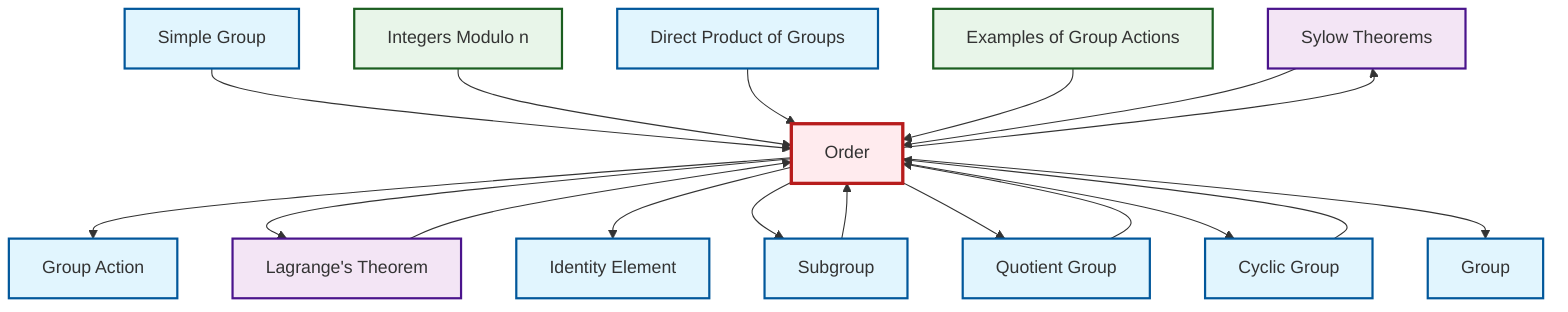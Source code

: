 graph TD
    classDef definition fill:#e1f5fe,stroke:#01579b,stroke-width:2px
    classDef theorem fill:#f3e5f5,stroke:#4a148c,stroke-width:2px
    classDef axiom fill:#fff3e0,stroke:#e65100,stroke-width:2px
    classDef example fill:#e8f5e9,stroke:#1b5e20,stroke-width:2px
    classDef current fill:#ffebee,stroke:#b71c1c,stroke-width:3px
    thm-sylow["Sylow Theorems"]:::theorem
    def-order["Order"]:::definition
    def-simple-group["Simple Group"]:::definition
    ex-quotient-integers-mod-n["Integers Modulo n"]:::example
    def-direct-product["Direct Product of Groups"]:::definition
    def-group["Group"]:::definition
    def-cyclic-group["Cyclic Group"]:::definition
    ex-group-action-examples["Examples of Group Actions"]:::example
    def-group-action["Group Action"]:::definition
    thm-lagrange["Lagrange's Theorem"]:::theorem
    def-subgroup["Subgroup"]:::definition
    def-quotient-group["Quotient Group"]:::definition
    def-identity-element["Identity Element"]:::definition
    def-simple-group --> def-order
    def-cyclic-group --> def-order
    def-order --> def-group-action
    ex-quotient-integers-mod-n --> def-order
    def-order --> thm-lagrange
    def-order --> thm-sylow
    def-order --> def-identity-element
    def-order --> def-subgroup
    def-order --> def-quotient-group
    def-quotient-group --> def-order
    thm-lagrange --> def-order
    def-subgroup --> def-order
    def-direct-product --> def-order
    ex-group-action-examples --> def-order
    def-order --> def-cyclic-group
    thm-sylow --> def-order
    def-order --> def-group
    class def-order current